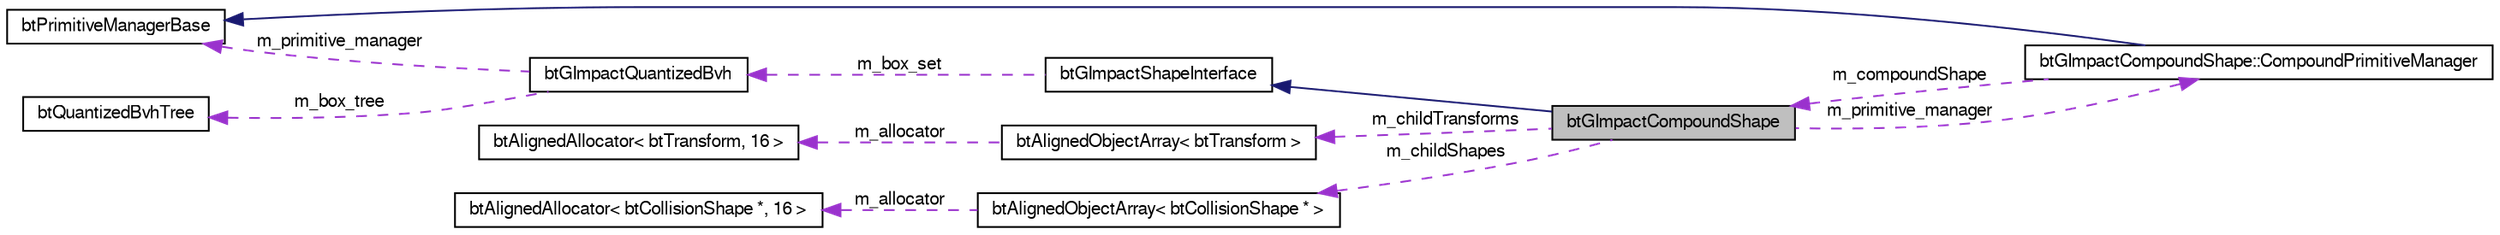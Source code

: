 digraph G
{
  bgcolor="transparent";
  edge [fontname="FreeSans",fontsize=10,labelfontname="FreeSans",labelfontsize=10];
  node [fontname="FreeSans",fontsize=10,shape=record];
  rankdir=LR;
  Node1 [label="btGImpactCompoundShape",height=0.2,width=0.4,color="black", fillcolor="grey75", style="filled" fontcolor="black"];
  Node2 -> Node1 [dir=back,color="midnightblue",fontsize=10,style="solid"];
  Node2 [label="btGImpactShapeInterface",height=0.2,width=0.4,color="black",URL="$classbt_g_impact_shape_interface.html",tooltip="Base class for gimpact shapes."];
  Node3 -> Node2 [dir=back,color="darkorchid3",fontsize=10,style="dashed",label="m_box_set"];
  Node3 [label="btGImpactQuantizedBvh",height=0.2,width=0.4,color="black",URL="$classbt_g_impact_quantized_bvh.html",tooltip="Structure for containing Boxes."];
  Node4 -> Node3 [dir=back,color="darkorchid3",fontsize=10,style="dashed",label="m_primitive_manager"];
  Node4 [label="btPrimitiveManagerBase",height=0.2,width=0.4,color="black",URL="$classbt_primitive_manager_base.html",tooltip="Prototype Base class for primitive classification."];
  Node5 -> Node3 [dir=back,color="darkorchid3",fontsize=10,style="dashed",label="m_box_tree"];
  Node5 [label="btQuantizedBvhTree",height=0.2,width=0.4,color="black",URL="$classbt_quantized_bvh_tree.html",tooltip="Basic Box tree structure."];
  Node6 -> Node1 [dir=back,color="darkorchid3",fontsize=10,style="dashed",label="m_childTransforms"];
  Node6 [label="btAlignedObjectArray\< btTransform \>",height=0.2,width=0.4,color="black",URL="$classbt_aligned_object_array.html"];
  Node7 -> Node6 [dir=back,color="darkorchid3",fontsize=10,style="dashed",label="m_allocator"];
  Node7 [label="btAlignedAllocator\< btTransform, 16 \>",height=0.2,width=0.4,color="black",URL="$classbt_aligned_allocator.html"];
  Node8 -> Node1 [dir=back,color="darkorchid3",fontsize=10,style="dashed",label="m_childShapes"];
  Node8 [label="btAlignedObjectArray\< btCollisionShape * \>",height=0.2,width=0.4,color="black",URL="$classbt_aligned_object_array.html"];
  Node9 -> Node8 [dir=back,color="darkorchid3",fontsize=10,style="dashed",label="m_allocator"];
  Node9 [label="btAlignedAllocator\< btCollisionShape *, 16 \>",height=0.2,width=0.4,color="black",URL="$classbt_aligned_allocator.html"];
  Node10 -> Node1 [dir=back,color="darkorchid3",fontsize=10,style="dashed",label="m_primitive_manager"];
  Node10 [label="btGImpactCompoundShape::CompoundPrimitiveManager",height=0.2,width=0.4,color="black",URL="$classbt_g_impact_compound_shape_1_1_compound_primitive_manager.html",tooltip="compound primitive manager"];
  Node4 -> Node10 [dir=back,color="midnightblue",fontsize=10,style="solid"];
  Node1 -> Node10 [dir=back,color="darkorchid3",fontsize=10,style="dashed",label="m_compoundShape"];
}
